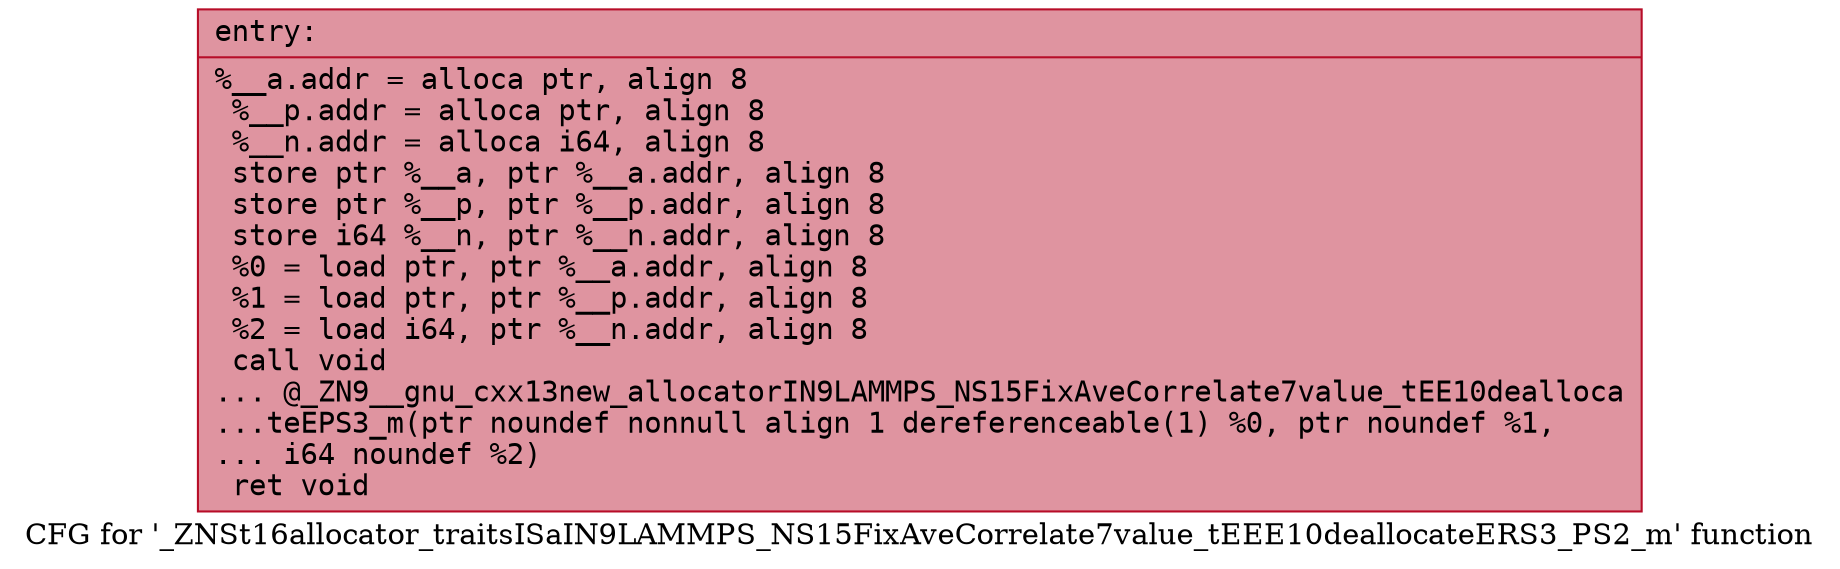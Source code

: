 digraph "CFG for '_ZNSt16allocator_traitsISaIN9LAMMPS_NS15FixAveCorrelate7value_tEEE10deallocateERS3_PS2_m' function" {
	label="CFG for '_ZNSt16allocator_traitsISaIN9LAMMPS_NS15FixAveCorrelate7value_tEEE10deallocateERS3_PS2_m' function";

	Node0x55703aa4b800 [shape=record,color="#b70d28ff", style=filled, fillcolor="#b70d2870" fontname="Courier",label="{entry:\l|  %__a.addr = alloca ptr, align 8\l  %__p.addr = alloca ptr, align 8\l  %__n.addr = alloca i64, align 8\l  store ptr %__a, ptr %__a.addr, align 8\l  store ptr %__p, ptr %__p.addr, align 8\l  store i64 %__n, ptr %__n.addr, align 8\l  %0 = load ptr, ptr %__a.addr, align 8\l  %1 = load ptr, ptr %__p.addr, align 8\l  %2 = load i64, ptr %__n.addr, align 8\l  call void\l... @_ZN9__gnu_cxx13new_allocatorIN9LAMMPS_NS15FixAveCorrelate7value_tEE10dealloca\l...teEPS3_m(ptr noundef nonnull align 1 dereferenceable(1) %0, ptr noundef %1,\l... i64 noundef %2)\l  ret void\l}"];
}
